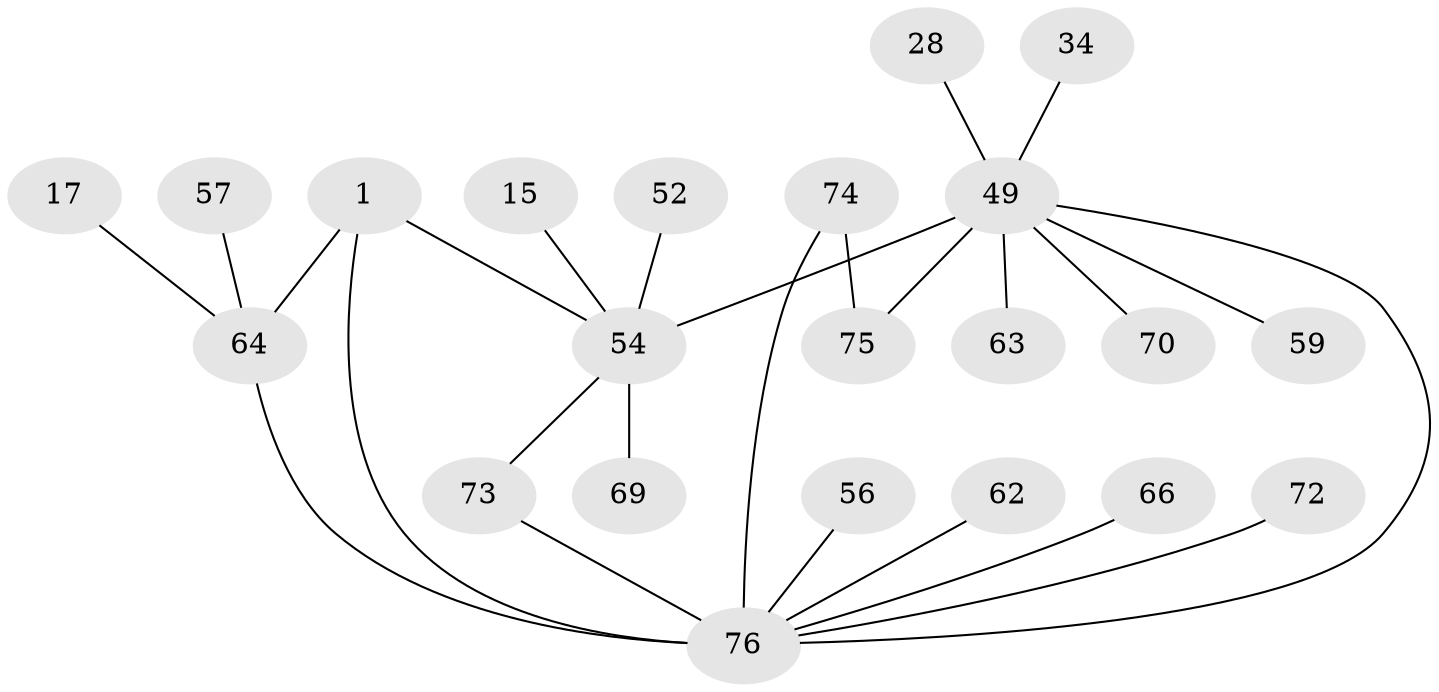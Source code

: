 // original degree distribution, {7: 0.013157894736842105, 5: 0.05263157894736842, 3: 0.13157894736842105, 4: 0.09210526315789473, 6: 0.013157894736842105, 1: 0.35526315789473684, 2: 0.34210526315789475}
// Generated by graph-tools (version 1.1) at 2025/44/03/04/25 21:44:59]
// undirected, 22 vertices, 25 edges
graph export_dot {
graph [start="1"]
  node [color=gray90,style=filled];
  1;
  15;
  17;
  28;
  34;
  49 [super="+4+5+6+30"];
  52;
  54 [super="+13+39+51"];
  56;
  57 [super="+14+23+35"];
  59;
  62;
  63;
  64 [super="+26+48"];
  66;
  69 [super="+67"];
  70;
  72;
  73 [super="+60+71"];
  74;
  75 [super="+44"];
  76 [super="+8+25+36+55+65+58+61+68"];
  1 -- 54;
  1 -- 64 [weight=3];
  1 -- 76 [weight=3];
  15 -- 54;
  17 -- 64;
  28 -- 49;
  34 -- 49;
  49 -- 59;
  49 -- 70;
  49 -- 63;
  49 -- 54 [weight=3];
  49 -- 76;
  49 -- 75;
  52 -- 54;
  54 -- 73;
  54 -- 69;
  56 -- 76;
  57 -- 64;
  62 -- 76;
  64 -- 76;
  66 -- 76;
  72 -- 76;
  73 -- 76;
  74 -- 75;
  74 -- 76;
}
